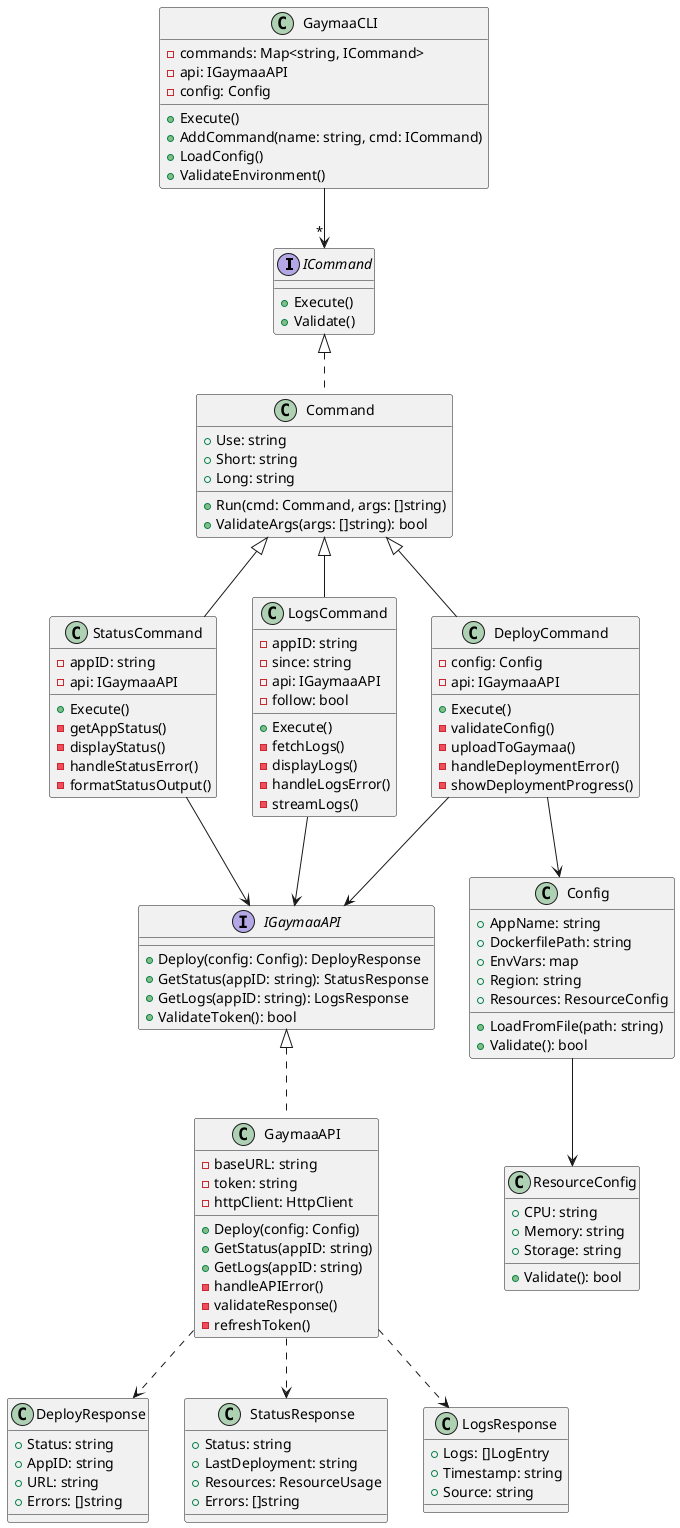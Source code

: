 @startuml Class Diagram

' Interfaces
interface ICommand {
    +Execute()
    +Validate()
}

interface IGaymaaAPI {
    +Deploy(config: Config): DeployResponse
    +GetStatus(appID: string): StatusResponse
    +GetLogs(appID: string): LogsResponse
    +ValidateToken(): bool
}

' Main Classes
class GaymaaCLI {
    -commands: Map<string, ICommand>
    -api: IGaymaaAPI
    -config: Config
    +Execute()
    +AddCommand(name: string, cmd: ICommand)
    +LoadConfig()
    +ValidateEnvironment()
}

class Command {
    +Use: string
    +Short: string
    +Long: string
    +Run(cmd: Command, args: []string)
    +ValidateArgs(args: []string): bool
}

class DeployCommand {
    -config: Config
    -api: IGaymaaAPI
    +Execute()
    -validateConfig()
    -uploadToGaymaa()
    -handleDeploymentError()
    -showDeploymentProgress()
}

class StatusCommand {
    -appID: string
    -api: IGaymaaAPI
    +Execute()
    -getAppStatus()
    -displayStatus()
    -handleStatusError()
    -formatStatusOutput()
}

class LogsCommand {
    -appID: string
    -since: string
    -api: IGaymaaAPI
    -follow: bool
    +Execute()
    -fetchLogs()
    -displayLogs()
    -handleLogsError()
    -streamLogs()
}

class GaymaaAPI {
    -baseURL: string
    -token: string
    -httpClient: HttpClient
    +Deploy(config: Config)
    +GetStatus(appID: string)
    +GetLogs(appID: string)
    -handleAPIError()
    -validateResponse()
    -refreshToken()
}

class Config {
    +AppName: string
    +DockerfilePath: string
    +EnvVars: map
    +Region: string
    +Resources: ResourceConfig
    +LoadFromFile(path: string)
    +Validate(): bool
}

class ResourceConfig {
    +CPU: string
    +Memory: string
    +Storage: string
    +Validate(): bool
}

class DeployResponse {
    +Status: string
    +AppID: string
    +URL: string
    +Errors: []string
}

class StatusResponse {
    +Status: string
    +LastDeployment: string
    +Resources: ResourceUsage
    +Errors: []string
}

class LogsResponse {
    +Logs: []LogEntry
    +Timestamp: string
    +Source: string
}

' Relationships
GaymaaCLI --> "*" ICommand
ICommand <|.. Command
Command <|-- DeployCommand
Command <|-- StatusCommand
Command <|-- LogsCommand
IGaymaaAPI <|.. GaymaaAPI
DeployCommand --> IGaymaaAPI
StatusCommand --> IGaymaaAPI
LogsCommand --> IGaymaaAPI
DeployCommand --> Config
Config --> ResourceConfig
GaymaaAPI ..> DeployResponse
GaymaaAPI ..> StatusResponse
GaymaaAPI ..> LogsResponse

@enduml

@startuml Sequence Diagram

actor User
participant CLI
participant Config
participant DeployCommand
participant GaymaaAPI
participant Cloud
database Database

== Initialization ==
User -> CLI: Start
activate CLI
CLI -> Config: LoadConfig()
activate Config
Config --> CLI: Configuration Loaded
deactivate Config
CLI -> GaymaaAPI: ValidateToken()
activate GaymaaAPI
GaymaaAPI --> CLI: Token Valid
deactivate GaymaaAPI

== Deploy Flow ==
User -> CLI: gaymaa deploy
activate CLI
CLI -> DeployCommand: Execute()
activate DeployCommand
DeployCommand -> DeployCommand: validateConfig()
DeployCommand -> GaymaaAPI: Upload Application
activate GaymaaAPI
GaymaaAPI -> Cloud: Initialize Deployment
activate Cloud
Cloud -> Database: Store Deployment Info
activate Database
Database --> Cloud: Stored
deactivate Database
Cloud --> GaymaaAPI: Deployment Started
GaymaaAPI -> Cloud: Monitor Progress
Cloud --> GaymaaAPI: Progress Updates
Cloud -> Database: Update Status
Database --> Cloud: Updated
GaymaaAPI --> DeployCommand: Deployment Status
deactivate Cloud
deactivate GaymaaAPI
DeployCommand -> DeployCommand: showDeploymentProgress()
DeployCommand --> CLI: Deployment Complete
deactivate DeployCommand
CLI --> User: Show Deploy Status
deactivate CLI

== Status Flow with Error Handling ==
User -> CLI: gaymaa status
activate CLI
CLI -> StatusCommand: Execute()
activate StatusCommand
StatusCommand -> GaymaaAPI: Get App Status
activate GaymaaAPI
GaymaaAPI -> Cloud: Check Status
activate Cloud
alt Successful Case
    Cloud --> GaymaaAPI: Current Status
else Error Case
    Cloud --> GaymaaAPI: Error Response
    GaymaaAPI -> GaymaaAPI: handleAPIError()
    GaymaaAPI -> GaymaaAPI: refreshToken()
    GaymaaAPI -> Cloud: Retry Check Status
    Cloud --> GaymaaAPI: Current Status
end
deactivate Cloud
GaymaaAPI --> StatusCommand: Status Info
deactivate GaymaaAPI
StatusCommand -> StatusCommand: formatStatusOutput()
StatusCommand --> CLI: Formatted Status
deactivate StatusCommand
CLI --> User: Display Status
deactivate CLI

== Logs Flow with Streaming ==
User -> CLI: gaymaa logs --follow
activate CLI
CLI -> LogsCommand: Execute()
activate LogsCommand
LogsCommand -> GaymaaAPI: Request Logs Stream
activate GaymaaAPI
loop While --follow flag is true
    GaymaaAPI -> Cloud: Stream Logs
    activate Cloud
    Cloud --> GaymaaAPI: Log Entries
    deactivate Cloud
    GaymaaAPI --> LogsCommand: Stream Data
    LogsCommand -> LogsCommand: displayLogs()
    LogsCommand --> User: Show Real-time Logs
end
deactivate GaymaaAPI
deactivate LogsCommand
deactivate CLI

@enduml

@startuml Component Diagram

package "Gaymaa CLI" {
    [CLI Core] as core
    [Command Handler] as handler
    [Config Manager] as config
    interface "Command Interface" as cmdInterface
    
    package "Commands" {
        [Deploy Command] as deploy
        [Status Command] as status
        [Logs Command] as logs
        [Help Command] as help
    }
    
    package "API Layer" {
        [API Client] as client
        [Error Handler] as error
        [Response Parser] as parser
    }
}

cloud "Gaymaa Cloud" {
    [Load Balancer] as lb
    [Application Server] as app
    [Logging Service] as logging
    database "Database" as db
}

core --> handler
handler --> cmdInterface
deploy ..> cmdInterface
status ..> cmdInterface
logs ..> cmdInterface
help ..> cmdInterface

core --> config
handler --> client
client --> error
client --> parser

client --> lb
lb --> app
app --> logging
app --> db

@enduml
